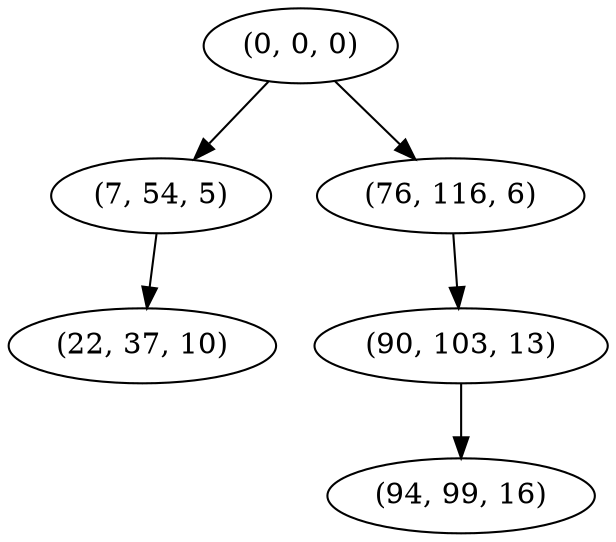 digraph tree {
    "(0, 0, 0)";
    "(7, 54, 5)";
    "(22, 37, 10)";
    "(76, 116, 6)";
    "(90, 103, 13)";
    "(94, 99, 16)";
    "(0, 0, 0)" -> "(7, 54, 5)";
    "(0, 0, 0)" -> "(76, 116, 6)";
    "(7, 54, 5)" -> "(22, 37, 10)";
    "(76, 116, 6)" -> "(90, 103, 13)";
    "(90, 103, 13)" -> "(94, 99, 16)";
}
